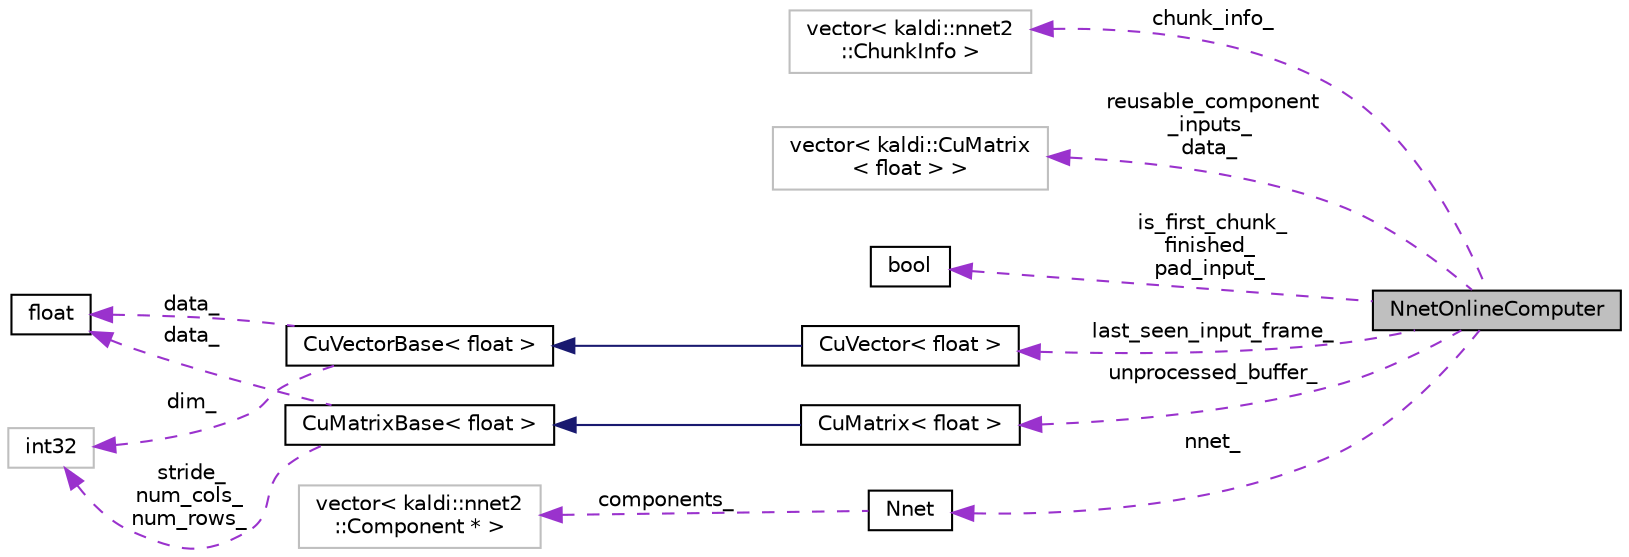digraph "NnetOnlineComputer"
{
  edge [fontname="Helvetica",fontsize="10",labelfontname="Helvetica",labelfontsize="10"];
  node [fontname="Helvetica",fontsize="10",shape=record];
  rankdir="LR";
  Node1 [label="NnetOnlineComputer",height=0.2,width=0.4,color="black", fillcolor="grey75", style="filled", fontcolor="black"];
  Node2 -> Node1 [dir="back",color="darkorchid3",fontsize="10",style="dashed",label=" chunk_info_" ,fontname="Helvetica"];
  Node2 [label="vector\< kaldi::nnet2\l::ChunkInfo \>",height=0.2,width=0.4,color="grey75", fillcolor="white", style="filled"];
  Node3 -> Node1 [dir="back",color="darkorchid3",fontsize="10",style="dashed",label=" reusable_component\l_inputs_\ndata_" ,fontname="Helvetica"];
  Node3 [label="vector\< kaldi::CuMatrix\l\< float \> \>",height=0.2,width=0.4,color="grey75", fillcolor="white", style="filled"];
  Node4 -> Node1 [dir="back",color="darkorchid3",fontsize="10",style="dashed",label=" is_first_chunk_\nfinished_\npad_input_" ,fontname="Helvetica"];
  Node4 [label="bool",height=0.2,width=0.4,color="black", fillcolor="white", style="filled",URL="$classbool.html"];
  Node5 -> Node1 [dir="back",color="darkorchid3",fontsize="10",style="dashed",label=" unprocessed_buffer_" ,fontname="Helvetica"];
  Node5 [label="CuMatrix\< float \>",height=0.2,width=0.4,color="black", fillcolor="white", style="filled",URL="$classkaldi_1_1CuMatrix.html"];
  Node6 -> Node5 [dir="back",color="midnightblue",fontsize="10",style="solid",fontname="Helvetica"];
  Node6 [label="CuMatrixBase\< float \>",height=0.2,width=0.4,color="black", fillcolor="white", style="filled",URL="$classkaldi_1_1CuMatrixBase.html"];
  Node7 -> Node6 [dir="back",color="darkorchid3",fontsize="10",style="dashed",label=" data_" ,fontname="Helvetica"];
  Node7 [label="float",height=0.2,width=0.4,color="black", fillcolor="white", style="filled",URL="$classfloat.html"];
  Node8 -> Node6 [dir="back",color="darkorchid3",fontsize="10",style="dashed",label=" stride_\nnum_cols_\nnum_rows_" ,fontname="Helvetica"];
  Node8 [label="int32",height=0.2,width=0.4,color="grey75", fillcolor="white", style="filled"];
  Node9 -> Node1 [dir="back",color="darkorchid3",fontsize="10",style="dashed",label=" last_seen_input_frame_" ,fontname="Helvetica"];
  Node9 [label="CuVector\< float \>",height=0.2,width=0.4,color="black", fillcolor="white", style="filled",URL="$classkaldi_1_1CuVector.html"];
  Node10 -> Node9 [dir="back",color="midnightblue",fontsize="10",style="solid",fontname="Helvetica"];
  Node10 [label="CuVectorBase\< float \>",height=0.2,width=0.4,color="black", fillcolor="white", style="filled",URL="$classkaldi_1_1CuVectorBase.html"];
  Node7 -> Node10 [dir="back",color="darkorchid3",fontsize="10",style="dashed",label=" data_" ,fontname="Helvetica"];
  Node8 -> Node10 [dir="back",color="darkorchid3",fontsize="10",style="dashed",label=" dim_" ,fontname="Helvetica"];
  Node11 -> Node1 [dir="back",color="darkorchid3",fontsize="10",style="dashed",label=" nnet_" ,fontname="Helvetica"];
  Node11 [label="Nnet",height=0.2,width=0.4,color="black", fillcolor="white", style="filled",URL="$classkaldi_1_1nnet2_1_1Nnet.html"];
  Node12 -> Node11 [dir="back",color="darkorchid3",fontsize="10",style="dashed",label=" components_" ,fontname="Helvetica"];
  Node12 [label="vector\< kaldi::nnet2\l::Component * \>",height=0.2,width=0.4,color="grey75", fillcolor="white", style="filled"];
}
